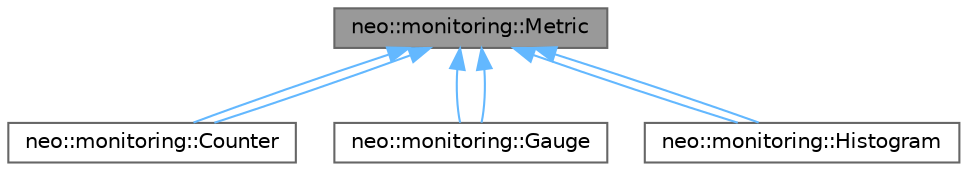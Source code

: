 digraph "neo::monitoring::Metric"
{
 // LATEX_PDF_SIZE
  bgcolor="transparent";
  edge [fontname=Helvetica,fontsize=10,labelfontname=Helvetica,labelfontsize=10];
  node [fontname=Helvetica,fontsize=10,shape=box,height=0.2,width=0.4];
  Node1 [id="Node000001",label="neo::monitoring::Metric",height=0.2,width=0.4,color="gray40", fillcolor="grey60", style="filled", fontcolor="black",tooltip="Base class for all metrics."];
  Node1 -> Node2 [id="edge1_Node000001_Node000002",dir="back",color="steelblue1",style="solid",tooltip=" "];
  Node2 [id="Node000002",label="neo::monitoring::Counter",height=0.2,width=0.4,color="gray40", fillcolor="white", style="filled",URL="$classneo_1_1monitoring_1_1_counter.html",tooltip="Counter metric - monotonically increasing value."];
  Node1 -> Node2 [id="edge2_Node000001_Node000002",dir="back",color="steelblue1",style="solid",tooltip=" "];
  Node1 -> Node3 [id="edge3_Node000001_Node000003",dir="back",color="steelblue1",style="solid",tooltip=" "];
  Node3 [id="Node000003",label="neo::monitoring::Gauge",height=0.2,width=0.4,color="gray40", fillcolor="white", style="filled",URL="$classneo_1_1monitoring_1_1_gauge.html",tooltip="Gauge metric - value that can go up or down."];
  Node1 -> Node3 [id="edge4_Node000001_Node000003",dir="back",color="steelblue1",style="solid",tooltip=" "];
  Node1 -> Node4 [id="edge5_Node000001_Node000004",dir="back",color="steelblue1",style="solid",tooltip=" "];
  Node4 [id="Node000004",label="neo::monitoring::Histogram",height=0.2,width=0.4,color="gray40", fillcolor="white", style="filled",URL="$classneo_1_1monitoring_1_1_histogram.html",tooltip="Histogram metric - distribution of values."];
  Node1 -> Node4 [id="edge6_Node000001_Node000004",dir="back",color="steelblue1",style="solid",tooltip=" "];
}
